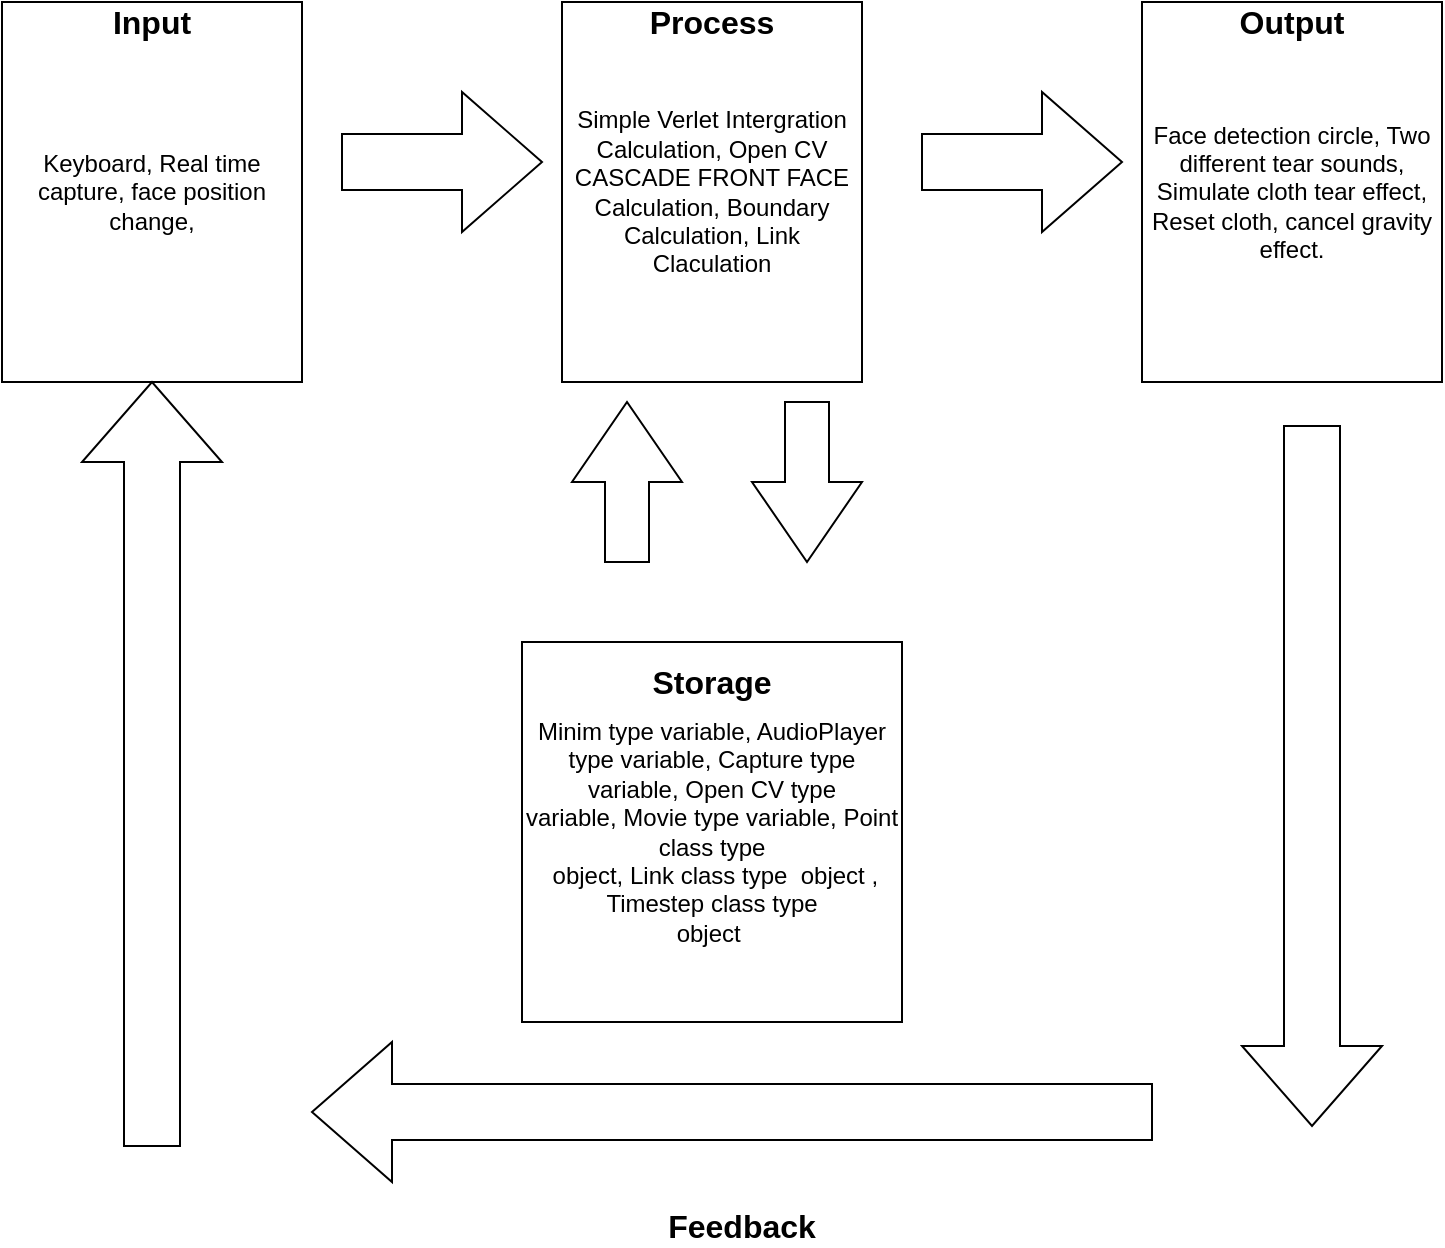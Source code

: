 <mxfile pages="1" version="11.2.9" type="github"><diagram id="VqFBWRs859G0X-n0fPKt" name="Page-1"><mxGraphModel dx="772" dy="427" grid="1" gridSize="10" guides="1" tooltips="1" connect="1" arrows="1" fold="1" page="1" pageScale="1" pageWidth="850" pageHeight="1100" math="0" shadow="0"><root><mxCell id="0"/><mxCell id="1" parent="0"/><mxCell id="-ihP0IqezCP7Hik1Z91A-3" value="" style="group" vertex="1" connectable="0" parent="1"><mxGeometry x="70" y="110" width="150" height="190" as="geometry"/></mxCell><mxCell id="-ihP0IqezCP7Hik1Z91A-1" value="Keyboard, Real time capture, face position change," style="rounded=0;whiteSpace=wrap;html=1;" vertex="1" parent="-ihP0IqezCP7Hik1Z91A-3"><mxGeometry width="150" height="190" as="geometry"/></mxCell><mxCell id="-ihP0IqezCP7Hik1Z91A-2" value="&lt;b&gt;&lt;font style=&quot;font-size: 16px&quot;&gt;Input&lt;/font&gt;&lt;/b&gt;" style="text;html=1;strokeColor=none;fillColor=none;align=center;verticalAlign=middle;whiteSpace=wrap;rounded=0;" vertex="1" parent="-ihP0IqezCP7Hik1Z91A-3"><mxGeometry x="55" width="40" height="20" as="geometry"/></mxCell><mxCell id="-ihP0IqezCP7Hik1Z91A-4" value="" style="group" vertex="1" connectable="0" parent="1"><mxGeometry x="640" y="110" width="150" height="190" as="geometry"/></mxCell><mxCell id="-ihP0IqezCP7Hik1Z91A-5" value="Face detection circle, Two different tear sounds, Simulate cloth tear effect, Reset cloth, cancel gravity effect." style="rounded=0;whiteSpace=wrap;html=1;" vertex="1" parent="-ihP0IqezCP7Hik1Z91A-4"><mxGeometry width="150" height="190" as="geometry"/></mxCell><mxCell id="-ihP0IqezCP7Hik1Z91A-6" value="&lt;span style=&quot;font-size: 16px&quot;&gt;&lt;b&gt;Output&lt;/b&gt;&lt;/span&gt;" style="text;html=1;strokeColor=none;fillColor=none;align=center;verticalAlign=middle;whiteSpace=wrap;rounded=0;" vertex="1" parent="-ihP0IqezCP7Hik1Z91A-4"><mxGeometry x="55" width="40" height="20" as="geometry"/></mxCell><mxCell id="-ihP0IqezCP7Hik1Z91A-12" value="" style="html=1;shadow=0;dashed=0;align=center;verticalAlign=middle;shape=mxgraph.arrows2.arrow;dy=0.6;dx=40;notch=0;" vertex="1" parent="1"><mxGeometry x="240" y="155" width="100" height="70" as="geometry"/></mxCell><mxCell id="-ihP0IqezCP7Hik1Z91A-13" value="" style="html=1;shadow=0;dashed=0;align=center;verticalAlign=middle;shape=mxgraph.arrows2.arrow;dy=0.6;dx=40;notch=0;" vertex="1" parent="1"><mxGeometry x="530" y="155" width="100" height="70" as="geometry"/></mxCell><mxCell id="-ihP0IqezCP7Hik1Z91A-14" value="" style="html=1;shadow=0;dashed=0;align=center;verticalAlign=middle;shape=mxgraph.arrows2.arrow;dy=0.6;dx=40;direction=south;notch=0;" vertex="1" parent="1"><mxGeometry x="690" y="322" width="70" height="350" as="geometry"/></mxCell><mxCell id="-ihP0IqezCP7Hik1Z91A-15" value="" style="html=1;shadow=0;dashed=0;align=center;verticalAlign=middle;shape=mxgraph.arrows2.arrow;dy=0.6;dx=40;flipH=1;notch=0;" vertex="1" parent="1"><mxGeometry x="225" y="630" width="420" height="70" as="geometry"/></mxCell><mxCell id="-ihP0IqezCP7Hik1Z91A-19" value="" style="html=1;shadow=0;dashed=0;align=center;verticalAlign=middle;shape=mxgraph.arrows2.arrow;dy=0.6;dx=40;direction=north;notch=0;" vertex="1" parent="1"><mxGeometry x="110" y="300" width="70" height="382" as="geometry"/></mxCell><mxCell id="-ihP0IqezCP7Hik1Z91A-20" value="&lt;span style=&quot;font-size: 16px&quot;&gt;&lt;b&gt;Feedback&lt;/b&gt;&lt;/span&gt;" style="text;html=1;strokeColor=none;fillColor=none;align=center;verticalAlign=middle;whiteSpace=wrap;rounded=0;" vertex="1" parent="1"><mxGeometry x="420" y="712" width="40" height="20" as="geometry"/></mxCell><mxCell id="-ihP0IqezCP7Hik1Z91A-21" value="" style="group" vertex="1" connectable="0" parent="1"><mxGeometry x="350" y="110" width="150" height="190" as="geometry"/></mxCell><mxCell id="-ihP0IqezCP7Hik1Z91A-8" value="" style="group" vertex="1" connectable="0" parent="-ihP0IqezCP7Hik1Z91A-21"><mxGeometry width="150" height="190" as="geometry"/></mxCell><mxCell id="-ihP0IqezCP7Hik1Z91A-9" value="&lt;span style=&quot;white-space: normal&quot;&gt;Simple Verlet Intergration Calculation, Open CV CASCADE FRONT FACE Calculation, Boundary Calculation, Link Claculation&lt;/span&gt;" style="rounded=0;whiteSpace=wrap;html=1;" vertex="1" parent="-ihP0IqezCP7Hik1Z91A-8"><mxGeometry width="150" height="190" as="geometry"/></mxCell><mxCell id="-ihP0IqezCP7Hik1Z91A-10" value="&lt;span style=&quot;font-size: 16px&quot;&gt;&lt;b&gt;Process&lt;/b&gt;&lt;/span&gt;" style="text;html=1;strokeColor=none;fillColor=none;align=center;verticalAlign=middle;whiteSpace=wrap;rounded=0;" vertex="1" parent="-ihP0IqezCP7Hik1Z91A-8"><mxGeometry x="55" width="40" height="20" as="geometry"/></mxCell><mxCell id="-ihP0IqezCP7Hik1Z91A-22" value="" style="group" vertex="1" connectable="0" parent="1"><mxGeometry x="350" y="370" width="170" height="250" as="geometry"/></mxCell><mxCell id="-ihP0IqezCP7Hik1Z91A-23" value="" style="group" vertex="1" connectable="0" parent="-ihP0IqezCP7Hik1Z91A-22"><mxGeometry width="170" height="250" as="geometry"/></mxCell><mxCell id="-ihP0IqezCP7Hik1Z91A-24" value="Minim type variable, AudioPlayer type variable,&amp;nbsp;Capture type variable, Open CV type variable,&amp;nbsp;Movie type variable, Point class type&lt;br&gt;&amp;nbsp;object, Link class type&amp;nbsp; object , Timestep class type&lt;br&gt;object&amp;nbsp;" style="rounded=0;whiteSpace=wrap;html=1;direction=south;" vertex="1" parent="-ihP0IqezCP7Hik1Z91A-23"><mxGeometry x="-20" y="60" width="190" height="190" as="geometry"/></mxCell><mxCell id="-ihP0IqezCP7Hik1Z91A-25" value="&lt;span style=&quot;font-size: 16px&quot;&gt;&lt;b&gt;Storage&lt;/b&gt;&lt;/span&gt;" style="text;html=1;strokeColor=none;fillColor=none;align=center;verticalAlign=middle;whiteSpace=wrap;rounded=0;" vertex="1" parent="-ihP0IqezCP7Hik1Z91A-23"><mxGeometry x="55" y="70" width="40" height="20" as="geometry"/></mxCell><mxCell id="-ihP0IqezCP7Hik1Z91A-26" value="" style="html=1;shadow=0;dashed=0;align=center;verticalAlign=middle;shape=mxgraph.arrows2.arrow;dy=0.6;dx=40;direction=north;notch=0;" vertex="1" parent="1"><mxGeometry x="355" y="310" width="55" height="80" as="geometry"/></mxCell><mxCell id="-ihP0IqezCP7Hik1Z91A-27" value="" style="html=1;shadow=0;dashed=0;align=center;verticalAlign=middle;shape=mxgraph.arrows2.arrow;dy=0.6;dx=40;direction=south;notch=0;" vertex="1" parent="1"><mxGeometry x="445" y="310" width="55" height="80" as="geometry"/></mxCell></root></mxGraphModel></diagram></mxfile>